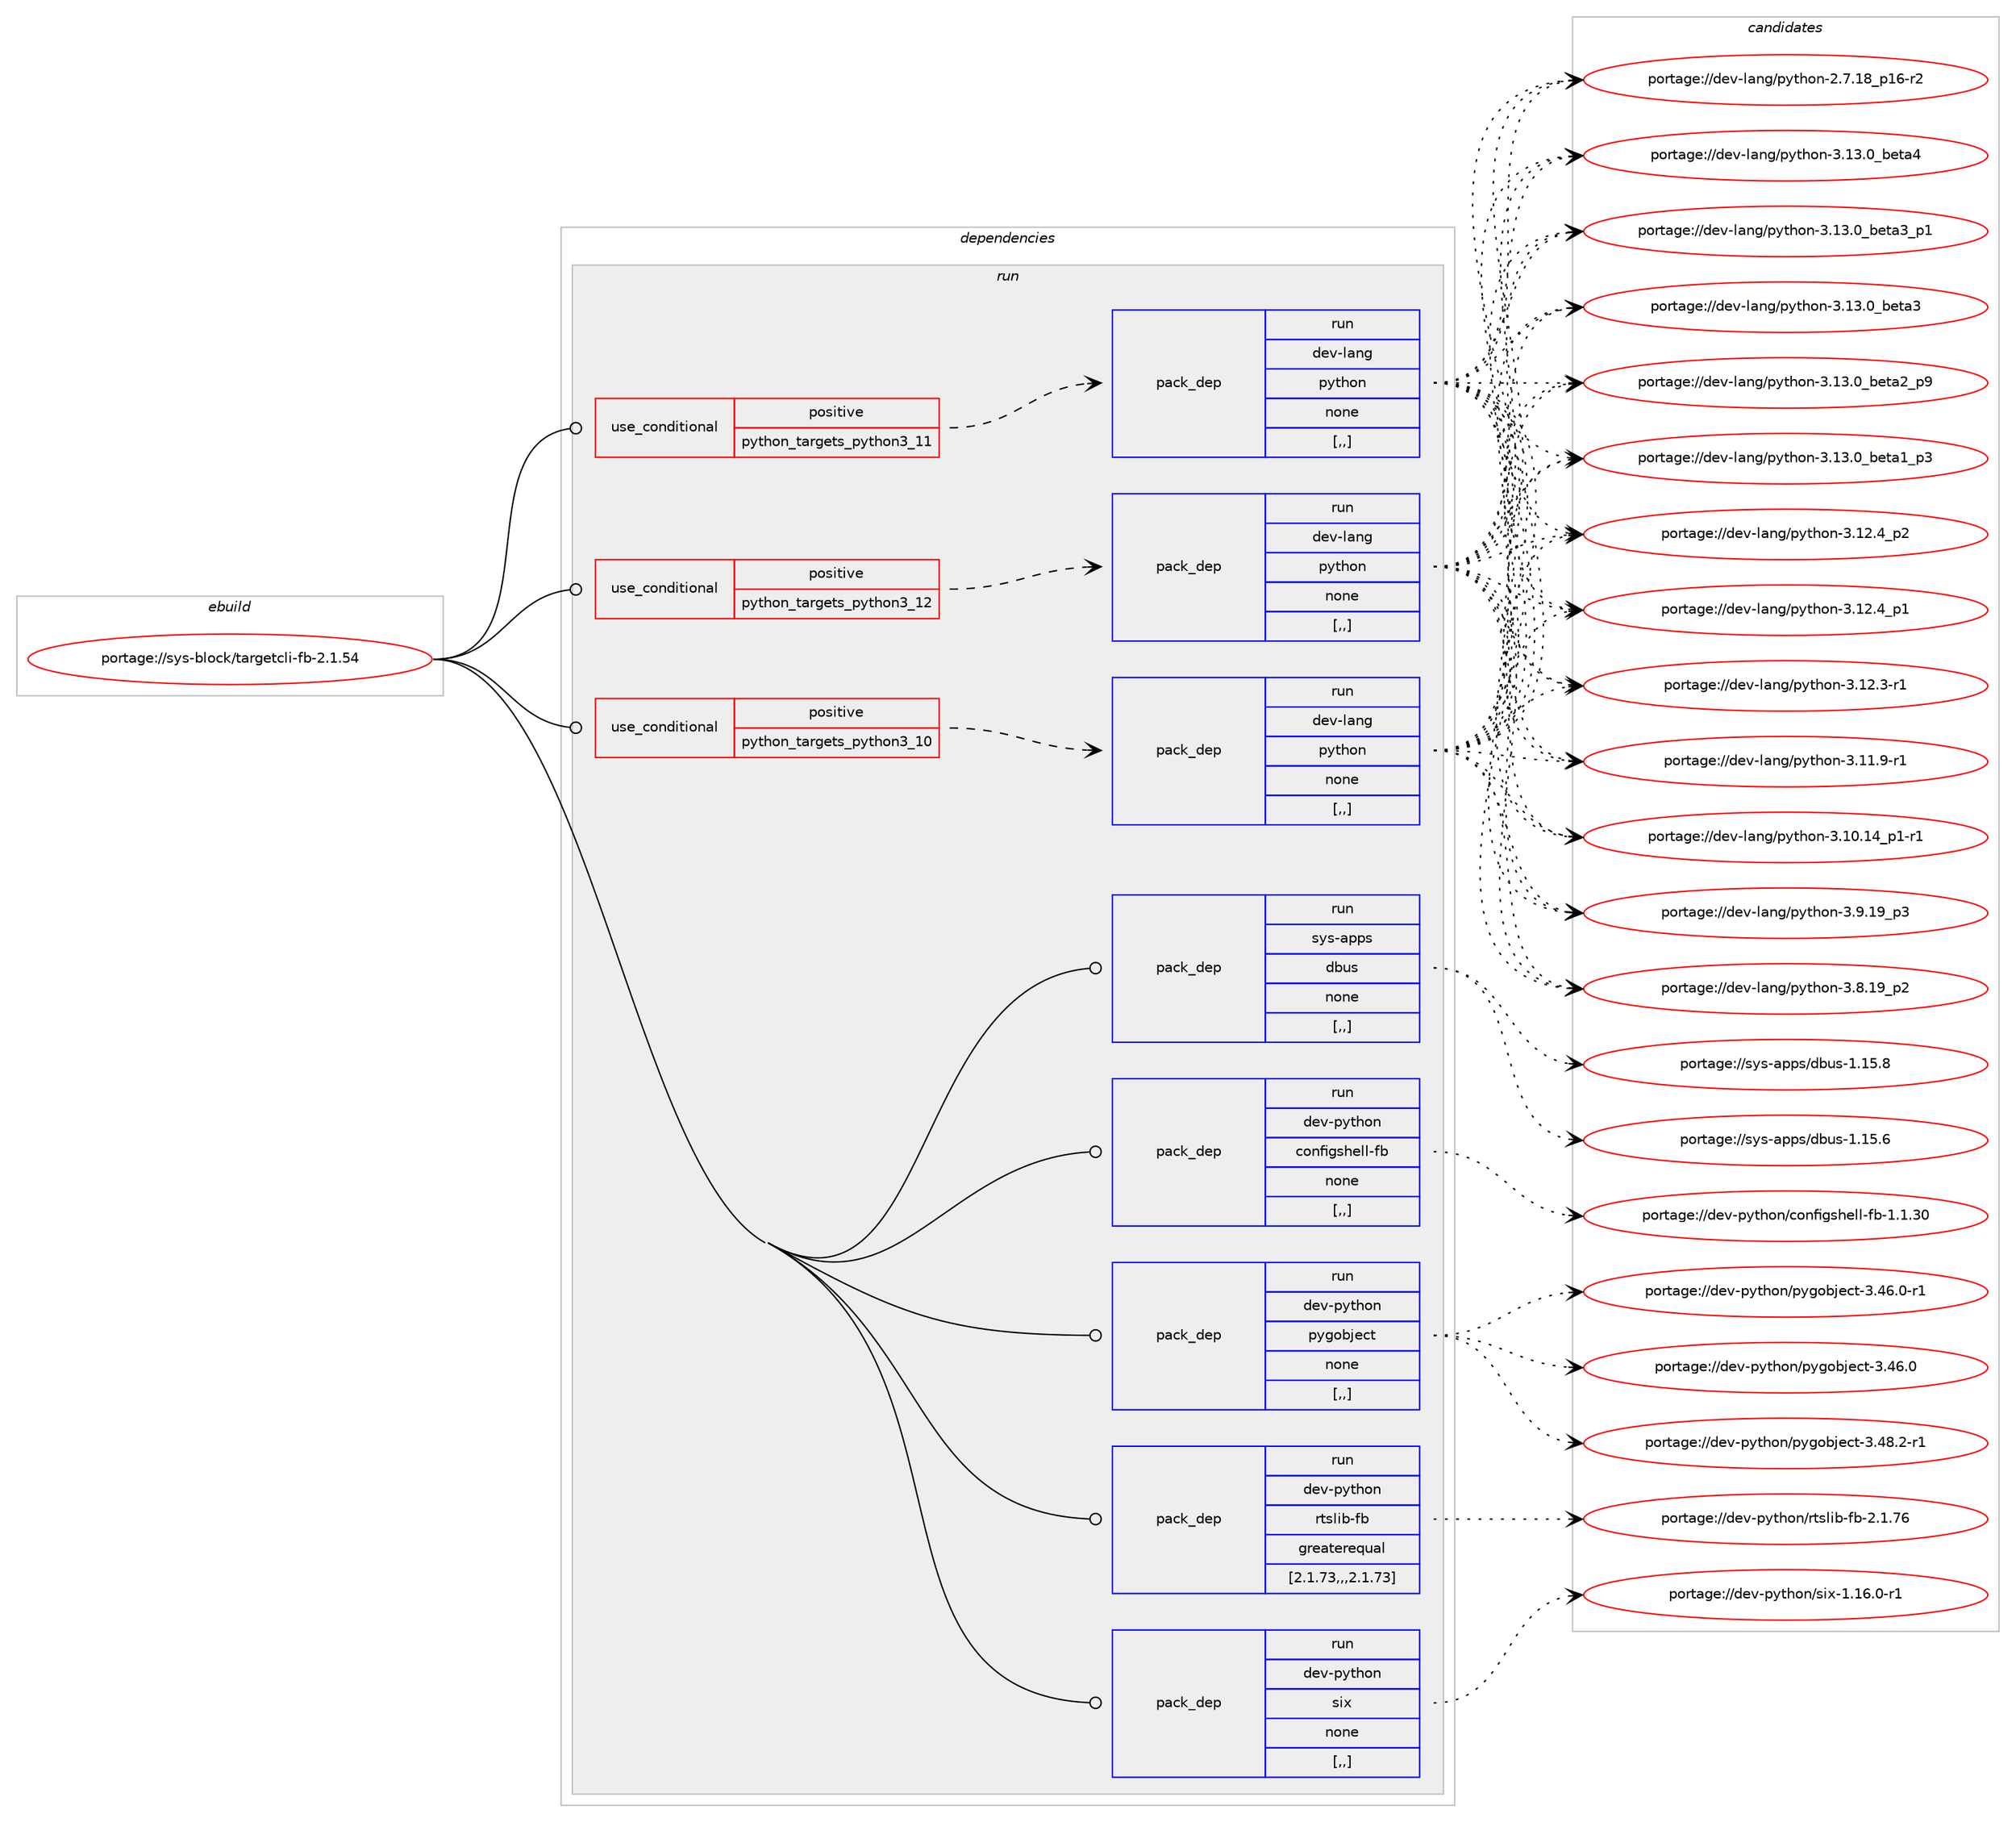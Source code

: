 digraph prolog {

# *************
# Graph options
# *************

newrank=true;
concentrate=true;
compound=true;
graph [rankdir=LR,fontname=Helvetica,fontsize=10,ranksep=1.5];#, ranksep=2.5, nodesep=0.2];
edge  [arrowhead=vee];
node  [fontname=Helvetica,fontsize=10];

# **********
# The ebuild
# **********

subgraph cluster_leftcol {
color=gray;
label=<<i>ebuild</i>>;
id [label="portage://sys-block/targetcli-fb-2.1.54", color=red, width=4, href="../sys-block/targetcli-fb-2.1.54.svg"];
}

# ****************
# The dependencies
# ****************

subgraph cluster_midcol {
color=gray;
label=<<i>dependencies</i>>;
subgraph cluster_compile {
fillcolor="#eeeeee";
style=filled;
label=<<i>compile</i>>;
}
subgraph cluster_compileandrun {
fillcolor="#eeeeee";
style=filled;
label=<<i>compile and run</i>>;
}
subgraph cluster_run {
fillcolor="#eeeeee";
style=filled;
label=<<i>run</i>>;
subgraph cond114095 {
dependency429381 [label=<<TABLE BORDER="0" CELLBORDER="1" CELLSPACING="0" CELLPADDING="4"><TR><TD ROWSPAN="3" CELLPADDING="10">use_conditional</TD></TR><TR><TD>positive</TD></TR><TR><TD>python_targets_python3_10</TD></TR></TABLE>>, shape=none, color=red];
subgraph pack312339 {
dependency429382 [label=<<TABLE BORDER="0" CELLBORDER="1" CELLSPACING="0" CELLPADDING="4" WIDTH="220"><TR><TD ROWSPAN="6" CELLPADDING="30">pack_dep</TD></TR><TR><TD WIDTH="110">run</TD></TR><TR><TD>dev-lang</TD></TR><TR><TD>python</TD></TR><TR><TD>none</TD></TR><TR><TD>[,,]</TD></TR></TABLE>>, shape=none, color=blue];
}
dependency429381:e -> dependency429382:w [weight=20,style="dashed",arrowhead="vee"];
}
id:e -> dependency429381:w [weight=20,style="solid",arrowhead="odot"];
subgraph cond114096 {
dependency429383 [label=<<TABLE BORDER="0" CELLBORDER="1" CELLSPACING="0" CELLPADDING="4"><TR><TD ROWSPAN="3" CELLPADDING="10">use_conditional</TD></TR><TR><TD>positive</TD></TR><TR><TD>python_targets_python3_11</TD></TR></TABLE>>, shape=none, color=red];
subgraph pack312340 {
dependency429384 [label=<<TABLE BORDER="0" CELLBORDER="1" CELLSPACING="0" CELLPADDING="4" WIDTH="220"><TR><TD ROWSPAN="6" CELLPADDING="30">pack_dep</TD></TR><TR><TD WIDTH="110">run</TD></TR><TR><TD>dev-lang</TD></TR><TR><TD>python</TD></TR><TR><TD>none</TD></TR><TR><TD>[,,]</TD></TR></TABLE>>, shape=none, color=blue];
}
dependency429383:e -> dependency429384:w [weight=20,style="dashed",arrowhead="vee"];
}
id:e -> dependency429383:w [weight=20,style="solid",arrowhead="odot"];
subgraph cond114097 {
dependency429385 [label=<<TABLE BORDER="0" CELLBORDER="1" CELLSPACING="0" CELLPADDING="4"><TR><TD ROWSPAN="3" CELLPADDING="10">use_conditional</TD></TR><TR><TD>positive</TD></TR><TR><TD>python_targets_python3_12</TD></TR></TABLE>>, shape=none, color=red];
subgraph pack312341 {
dependency429386 [label=<<TABLE BORDER="0" CELLBORDER="1" CELLSPACING="0" CELLPADDING="4" WIDTH="220"><TR><TD ROWSPAN="6" CELLPADDING="30">pack_dep</TD></TR><TR><TD WIDTH="110">run</TD></TR><TR><TD>dev-lang</TD></TR><TR><TD>python</TD></TR><TR><TD>none</TD></TR><TR><TD>[,,]</TD></TR></TABLE>>, shape=none, color=blue];
}
dependency429385:e -> dependency429386:w [weight=20,style="dashed",arrowhead="vee"];
}
id:e -> dependency429385:w [weight=20,style="solid",arrowhead="odot"];
subgraph pack312342 {
dependency429387 [label=<<TABLE BORDER="0" CELLBORDER="1" CELLSPACING="0" CELLPADDING="4" WIDTH="220"><TR><TD ROWSPAN="6" CELLPADDING="30">pack_dep</TD></TR><TR><TD WIDTH="110">run</TD></TR><TR><TD>dev-python</TD></TR><TR><TD>configshell-fb</TD></TR><TR><TD>none</TD></TR><TR><TD>[,,]</TD></TR></TABLE>>, shape=none, color=blue];
}
id:e -> dependency429387:w [weight=20,style="solid",arrowhead="odot"];
subgraph pack312343 {
dependency429388 [label=<<TABLE BORDER="0" CELLBORDER="1" CELLSPACING="0" CELLPADDING="4" WIDTH="220"><TR><TD ROWSPAN="6" CELLPADDING="30">pack_dep</TD></TR><TR><TD WIDTH="110">run</TD></TR><TR><TD>dev-python</TD></TR><TR><TD>pygobject</TD></TR><TR><TD>none</TD></TR><TR><TD>[,,]</TD></TR></TABLE>>, shape=none, color=blue];
}
id:e -> dependency429388:w [weight=20,style="solid",arrowhead="odot"];
subgraph pack312344 {
dependency429389 [label=<<TABLE BORDER="0" CELLBORDER="1" CELLSPACING="0" CELLPADDING="4" WIDTH="220"><TR><TD ROWSPAN="6" CELLPADDING="30">pack_dep</TD></TR><TR><TD WIDTH="110">run</TD></TR><TR><TD>dev-python</TD></TR><TR><TD>rtslib-fb</TD></TR><TR><TD>greaterequal</TD></TR><TR><TD>[2.1.73,,,2.1.73]</TD></TR></TABLE>>, shape=none, color=blue];
}
id:e -> dependency429389:w [weight=20,style="solid",arrowhead="odot"];
subgraph pack312345 {
dependency429390 [label=<<TABLE BORDER="0" CELLBORDER="1" CELLSPACING="0" CELLPADDING="4" WIDTH="220"><TR><TD ROWSPAN="6" CELLPADDING="30">pack_dep</TD></TR><TR><TD WIDTH="110">run</TD></TR><TR><TD>dev-python</TD></TR><TR><TD>six</TD></TR><TR><TD>none</TD></TR><TR><TD>[,,]</TD></TR></TABLE>>, shape=none, color=blue];
}
id:e -> dependency429390:w [weight=20,style="solid",arrowhead="odot"];
subgraph pack312346 {
dependency429391 [label=<<TABLE BORDER="0" CELLBORDER="1" CELLSPACING="0" CELLPADDING="4" WIDTH="220"><TR><TD ROWSPAN="6" CELLPADDING="30">pack_dep</TD></TR><TR><TD WIDTH="110">run</TD></TR><TR><TD>sys-apps</TD></TR><TR><TD>dbus</TD></TR><TR><TD>none</TD></TR><TR><TD>[,,]</TD></TR></TABLE>>, shape=none, color=blue];
}
id:e -> dependency429391:w [weight=20,style="solid",arrowhead="odot"];
}
}

# **************
# The candidates
# **************

subgraph cluster_choices {
rank=same;
color=gray;
label=<<i>candidates</i>>;

subgraph choice312339 {
color=black;
nodesep=1;
choice1001011184510897110103471121211161041111104551464951464895981011169752 [label="portage://dev-lang/python-3.13.0_beta4", color=red, width=4,href="../dev-lang/python-3.13.0_beta4.svg"];
choice10010111845108971101034711212111610411111045514649514648959810111697519511249 [label="portage://dev-lang/python-3.13.0_beta3_p1", color=red, width=4,href="../dev-lang/python-3.13.0_beta3_p1.svg"];
choice1001011184510897110103471121211161041111104551464951464895981011169751 [label="portage://dev-lang/python-3.13.0_beta3", color=red, width=4,href="../dev-lang/python-3.13.0_beta3.svg"];
choice10010111845108971101034711212111610411111045514649514648959810111697509511257 [label="portage://dev-lang/python-3.13.0_beta2_p9", color=red, width=4,href="../dev-lang/python-3.13.0_beta2_p9.svg"];
choice10010111845108971101034711212111610411111045514649514648959810111697499511251 [label="portage://dev-lang/python-3.13.0_beta1_p3", color=red, width=4,href="../dev-lang/python-3.13.0_beta1_p3.svg"];
choice100101118451089711010347112121116104111110455146495046529511250 [label="portage://dev-lang/python-3.12.4_p2", color=red, width=4,href="../dev-lang/python-3.12.4_p2.svg"];
choice100101118451089711010347112121116104111110455146495046529511249 [label="portage://dev-lang/python-3.12.4_p1", color=red, width=4,href="../dev-lang/python-3.12.4_p1.svg"];
choice100101118451089711010347112121116104111110455146495046514511449 [label="portage://dev-lang/python-3.12.3-r1", color=red, width=4,href="../dev-lang/python-3.12.3-r1.svg"];
choice100101118451089711010347112121116104111110455146494946574511449 [label="portage://dev-lang/python-3.11.9-r1", color=red, width=4,href="../dev-lang/python-3.11.9-r1.svg"];
choice100101118451089711010347112121116104111110455146494846495295112494511449 [label="portage://dev-lang/python-3.10.14_p1-r1", color=red, width=4,href="../dev-lang/python-3.10.14_p1-r1.svg"];
choice100101118451089711010347112121116104111110455146574649579511251 [label="portage://dev-lang/python-3.9.19_p3", color=red, width=4,href="../dev-lang/python-3.9.19_p3.svg"];
choice100101118451089711010347112121116104111110455146564649579511250 [label="portage://dev-lang/python-3.8.19_p2", color=red, width=4,href="../dev-lang/python-3.8.19_p2.svg"];
choice100101118451089711010347112121116104111110455046554649569511249544511450 [label="portage://dev-lang/python-2.7.18_p16-r2", color=red, width=4,href="../dev-lang/python-2.7.18_p16-r2.svg"];
dependency429382:e -> choice1001011184510897110103471121211161041111104551464951464895981011169752:w [style=dotted,weight="100"];
dependency429382:e -> choice10010111845108971101034711212111610411111045514649514648959810111697519511249:w [style=dotted,weight="100"];
dependency429382:e -> choice1001011184510897110103471121211161041111104551464951464895981011169751:w [style=dotted,weight="100"];
dependency429382:e -> choice10010111845108971101034711212111610411111045514649514648959810111697509511257:w [style=dotted,weight="100"];
dependency429382:e -> choice10010111845108971101034711212111610411111045514649514648959810111697499511251:w [style=dotted,weight="100"];
dependency429382:e -> choice100101118451089711010347112121116104111110455146495046529511250:w [style=dotted,weight="100"];
dependency429382:e -> choice100101118451089711010347112121116104111110455146495046529511249:w [style=dotted,weight="100"];
dependency429382:e -> choice100101118451089711010347112121116104111110455146495046514511449:w [style=dotted,weight="100"];
dependency429382:e -> choice100101118451089711010347112121116104111110455146494946574511449:w [style=dotted,weight="100"];
dependency429382:e -> choice100101118451089711010347112121116104111110455146494846495295112494511449:w [style=dotted,weight="100"];
dependency429382:e -> choice100101118451089711010347112121116104111110455146574649579511251:w [style=dotted,weight="100"];
dependency429382:e -> choice100101118451089711010347112121116104111110455146564649579511250:w [style=dotted,weight="100"];
dependency429382:e -> choice100101118451089711010347112121116104111110455046554649569511249544511450:w [style=dotted,weight="100"];
}
subgraph choice312340 {
color=black;
nodesep=1;
choice1001011184510897110103471121211161041111104551464951464895981011169752 [label="portage://dev-lang/python-3.13.0_beta4", color=red, width=4,href="../dev-lang/python-3.13.0_beta4.svg"];
choice10010111845108971101034711212111610411111045514649514648959810111697519511249 [label="portage://dev-lang/python-3.13.0_beta3_p1", color=red, width=4,href="../dev-lang/python-3.13.0_beta3_p1.svg"];
choice1001011184510897110103471121211161041111104551464951464895981011169751 [label="portage://dev-lang/python-3.13.0_beta3", color=red, width=4,href="../dev-lang/python-3.13.0_beta3.svg"];
choice10010111845108971101034711212111610411111045514649514648959810111697509511257 [label="portage://dev-lang/python-3.13.0_beta2_p9", color=red, width=4,href="../dev-lang/python-3.13.0_beta2_p9.svg"];
choice10010111845108971101034711212111610411111045514649514648959810111697499511251 [label="portage://dev-lang/python-3.13.0_beta1_p3", color=red, width=4,href="../dev-lang/python-3.13.0_beta1_p3.svg"];
choice100101118451089711010347112121116104111110455146495046529511250 [label="portage://dev-lang/python-3.12.4_p2", color=red, width=4,href="../dev-lang/python-3.12.4_p2.svg"];
choice100101118451089711010347112121116104111110455146495046529511249 [label="portage://dev-lang/python-3.12.4_p1", color=red, width=4,href="../dev-lang/python-3.12.4_p1.svg"];
choice100101118451089711010347112121116104111110455146495046514511449 [label="portage://dev-lang/python-3.12.3-r1", color=red, width=4,href="../dev-lang/python-3.12.3-r1.svg"];
choice100101118451089711010347112121116104111110455146494946574511449 [label="portage://dev-lang/python-3.11.9-r1", color=red, width=4,href="../dev-lang/python-3.11.9-r1.svg"];
choice100101118451089711010347112121116104111110455146494846495295112494511449 [label="portage://dev-lang/python-3.10.14_p1-r1", color=red, width=4,href="../dev-lang/python-3.10.14_p1-r1.svg"];
choice100101118451089711010347112121116104111110455146574649579511251 [label="portage://dev-lang/python-3.9.19_p3", color=red, width=4,href="../dev-lang/python-3.9.19_p3.svg"];
choice100101118451089711010347112121116104111110455146564649579511250 [label="portage://dev-lang/python-3.8.19_p2", color=red, width=4,href="../dev-lang/python-3.8.19_p2.svg"];
choice100101118451089711010347112121116104111110455046554649569511249544511450 [label="portage://dev-lang/python-2.7.18_p16-r2", color=red, width=4,href="../dev-lang/python-2.7.18_p16-r2.svg"];
dependency429384:e -> choice1001011184510897110103471121211161041111104551464951464895981011169752:w [style=dotted,weight="100"];
dependency429384:e -> choice10010111845108971101034711212111610411111045514649514648959810111697519511249:w [style=dotted,weight="100"];
dependency429384:e -> choice1001011184510897110103471121211161041111104551464951464895981011169751:w [style=dotted,weight="100"];
dependency429384:e -> choice10010111845108971101034711212111610411111045514649514648959810111697509511257:w [style=dotted,weight="100"];
dependency429384:e -> choice10010111845108971101034711212111610411111045514649514648959810111697499511251:w [style=dotted,weight="100"];
dependency429384:e -> choice100101118451089711010347112121116104111110455146495046529511250:w [style=dotted,weight="100"];
dependency429384:e -> choice100101118451089711010347112121116104111110455146495046529511249:w [style=dotted,weight="100"];
dependency429384:e -> choice100101118451089711010347112121116104111110455146495046514511449:w [style=dotted,weight="100"];
dependency429384:e -> choice100101118451089711010347112121116104111110455146494946574511449:w [style=dotted,weight="100"];
dependency429384:e -> choice100101118451089711010347112121116104111110455146494846495295112494511449:w [style=dotted,weight="100"];
dependency429384:e -> choice100101118451089711010347112121116104111110455146574649579511251:w [style=dotted,weight="100"];
dependency429384:e -> choice100101118451089711010347112121116104111110455146564649579511250:w [style=dotted,weight="100"];
dependency429384:e -> choice100101118451089711010347112121116104111110455046554649569511249544511450:w [style=dotted,weight="100"];
}
subgraph choice312341 {
color=black;
nodesep=1;
choice1001011184510897110103471121211161041111104551464951464895981011169752 [label="portage://dev-lang/python-3.13.0_beta4", color=red, width=4,href="../dev-lang/python-3.13.0_beta4.svg"];
choice10010111845108971101034711212111610411111045514649514648959810111697519511249 [label="portage://dev-lang/python-3.13.0_beta3_p1", color=red, width=4,href="../dev-lang/python-3.13.0_beta3_p1.svg"];
choice1001011184510897110103471121211161041111104551464951464895981011169751 [label="portage://dev-lang/python-3.13.0_beta3", color=red, width=4,href="../dev-lang/python-3.13.0_beta3.svg"];
choice10010111845108971101034711212111610411111045514649514648959810111697509511257 [label="portage://dev-lang/python-3.13.0_beta2_p9", color=red, width=4,href="../dev-lang/python-3.13.0_beta2_p9.svg"];
choice10010111845108971101034711212111610411111045514649514648959810111697499511251 [label="portage://dev-lang/python-3.13.0_beta1_p3", color=red, width=4,href="../dev-lang/python-3.13.0_beta1_p3.svg"];
choice100101118451089711010347112121116104111110455146495046529511250 [label="portage://dev-lang/python-3.12.4_p2", color=red, width=4,href="../dev-lang/python-3.12.4_p2.svg"];
choice100101118451089711010347112121116104111110455146495046529511249 [label="portage://dev-lang/python-3.12.4_p1", color=red, width=4,href="../dev-lang/python-3.12.4_p1.svg"];
choice100101118451089711010347112121116104111110455146495046514511449 [label="portage://dev-lang/python-3.12.3-r1", color=red, width=4,href="../dev-lang/python-3.12.3-r1.svg"];
choice100101118451089711010347112121116104111110455146494946574511449 [label="portage://dev-lang/python-3.11.9-r1", color=red, width=4,href="../dev-lang/python-3.11.9-r1.svg"];
choice100101118451089711010347112121116104111110455146494846495295112494511449 [label="portage://dev-lang/python-3.10.14_p1-r1", color=red, width=4,href="../dev-lang/python-3.10.14_p1-r1.svg"];
choice100101118451089711010347112121116104111110455146574649579511251 [label="portage://dev-lang/python-3.9.19_p3", color=red, width=4,href="../dev-lang/python-3.9.19_p3.svg"];
choice100101118451089711010347112121116104111110455146564649579511250 [label="portage://dev-lang/python-3.8.19_p2", color=red, width=4,href="../dev-lang/python-3.8.19_p2.svg"];
choice100101118451089711010347112121116104111110455046554649569511249544511450 [label="portage://dev-lang/python-2.7.18_p16-r2", color=red, width=4,href="../dev-lang/python-2.7.18_p16-r2.svg"];
dependency429386:e -> choice1001011184510897110103471121211161041111104551464951464895981011169752:w [style=dotted,weight="100"];
dependency429386:e -> choice10010111845108971101034711212111610411111045514649514648959810111697519511249:w [style=dotted,weight="100"];
dependency429386:e -> choice1001011184510897110103471121211161041111104551464951464895981011169751:w [style=dotted,weight="100"];
dependency429386:e -> choice10010111845108971101034711212111610411111045514649514648959810111697509511257:w [style=dotted,weight="100"];
dependency429386:e -> choice10010111845108971101034711212111610411111045514649514648959810111697499511251:w [style=dotted,weight="100"];
dependency429386:e -> choice100101118451089711010347112121116104111110455146495046529511250:w [style=dotted,weight="100"];
dependency429386:e -> choice100101118451089711010347112121116104111110455146495046529511249:w [style=dotted,weight="100"];
dependency429386:e -> choice100101118451089711010347112121116104111110455146495046514511449:w [style=dotted,weight="100"];
dependency429386:e -> choice100101118451089711010347112121116104111110455146494946574511449:w [style=dotted,weight="100"];
dependency429386:e -> choice100101118451089711010347112121116104111110455146494846495295112494511449:w [style=dotted,weight="100"];
dependency429386:e -> choice100101118451089711010347112121116104111110455146574649579511251:w [style=dotted,weight="100"];
dependency429386:e -> choice100101118451089711010347112121116104111110455146564649579511250:w [style=dotted,weight="100"];
dependency429386:e -> choice100101118451089711010347112121116104111110455046554649569511249544511450:w [style=dotted,weight="100"];
}
subgraph choice312342 {
color=black;
nodesep=1;
choice100101118451121211161041111104799111110102105103115104101108108451029845494649465148 [label="portage://dev-python/configshell-fb-1.1.30", color=red, width=4,href="../dev-python/configshell-fb-1.1.30.svg"];
dependency429387:e -> choice100101118451121211161041111104799111110102105103115104101108108451029845494649465148:w [style=dotted,weight="100"];
}
subgraph choice312343 {
color=black;
nodesep=1;
choice10010111845112121116104111110471121211031119810610199116455146525646504511449 [label="portage://dev-python/pygobject-3.48.2-r1", color=red, width=4,href="../dev-python/pygobject-3.48.2-r1.svg"];
choice10010111845112121116104111110471121211031119810610199116455146525446484511449 [label="portage://dev-python/pygobject-3.46.0-r1", color=red, width=4,href="../dev-python/pygobject-3.46.0-r1.svg"];
choice1001011184511212111610411111047112121103111981061019911645514652544648 [label="portage://dev-python/pygobject-3.46.0", color=red, width=4,href="../dev-python/pygobject-3.46.0.svg"];
dependency429388:e -> choice10010111845112121116104111110471121211031119810610199116455146525646504511449:w [style=dotted,weight="100"];
dependency429388:e -> choice10010111845112121116104111110471121211031119810610199116455146525446484511449:w [style=dotted,weight="100"];
dependency429388:e -> choice1001011184511212111610411111047112121103111981061019911645514652544648:w [style=dotted,weight="100"];
}
subgraph choice312344 {
color=black;
nodesep=1;
choice100101118451121211161041111104711411611510810598451029845504649465554 [label="portage://dev-python/rtslib-fb-2.1.76", color=red, width=4,href="../dev-python/rtslib-fb-2.1.76.svg"];
dependency429389:e -> choice100101118451121211161041111104711411611510810598451029845504649465554:w [style=dotted,weight="100"];
}
subgraph choice312345 {
color=black;
nodesep=1;
choice1001011184511212111610411111047115105120454946495446484511449 [label="portage://dev-python/six-1.16.0-r1", color=red, width=4,href="../dev-python/six-1.16.0-r1.svg"];
dependency429390:e -> choice1001011184511212111610411111047115105120454946495446484511449:w [style=dotted,weight="100"];
}
subgraph choice312346 {
color=black;
nodesep=1;
choice1151211154597112112115471009811711545494649534656 [label="portage://sys-apps/dbus-1.15.8", color=red, width=4,href="../sys-apps/dbus-1.15.8.svg"];
choice1151211154597112112115471009811711545494649534654 [label="portage://sys-apps/dbus-1.15.6", color=red, width=4,href="../sys-apps/dbus-1.15.6.svg"];
dependency429391:e -> choice1151211154597112112115471009811711545494649534656:w [style=dotted,weight="100"];
dependency429391:e -> choice1151211154597112112115471009811711545494649534654:w [style=dotted,weight="100"];
}
}

}
